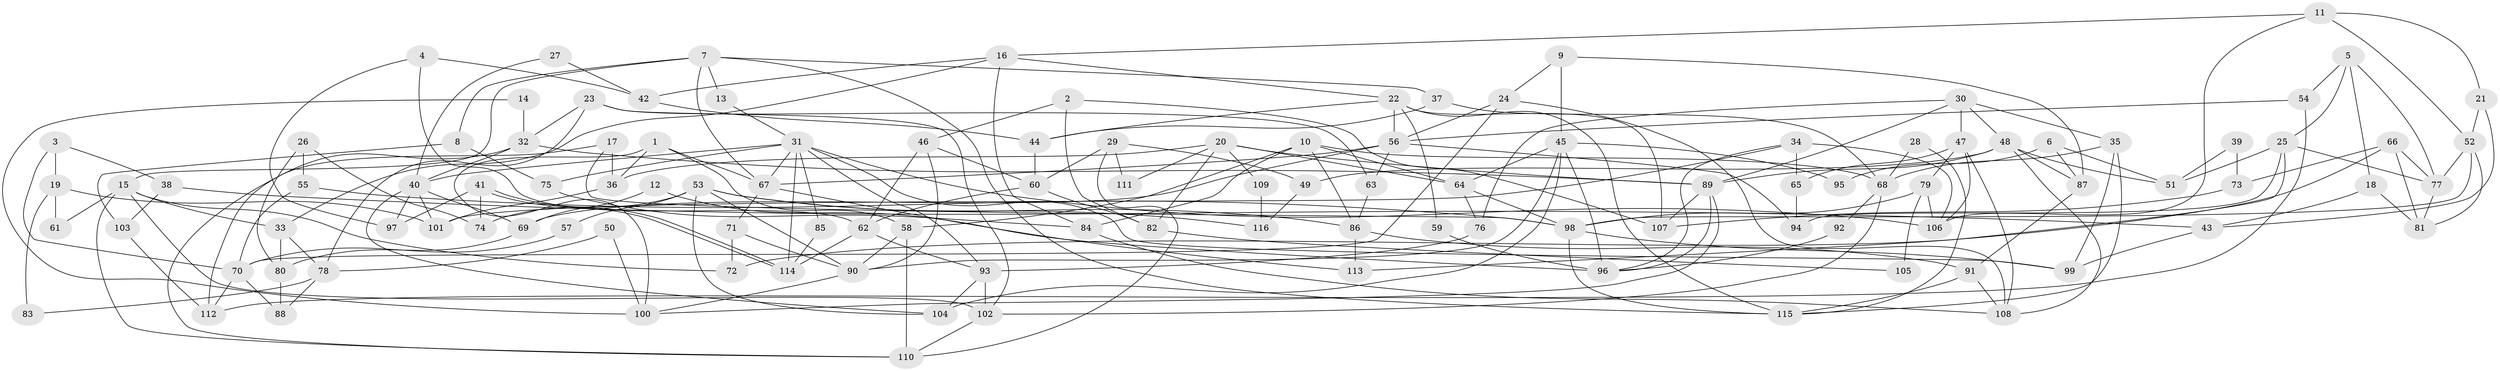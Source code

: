 // coarse degree distribution, {4: 0.19753086419753085, 3: 0.20987654320987653, 6: 0.14814814814814814, 5: 0.20987654320987653, 17: 0.012345679012345678, 9: 0.037037037037037035, 2: 0.12345679012345678, 13: 0.012345679012345678, 11: 0.012345679012345678, 12: 0.012345679012345678, 7: 0.012345679012345678, 1: 0.012345679012345678}
// Generated by graph-tools (version 1.1) at 2025/18/03/04/25 18:18:54]
// undirected, 116 vertices, 232 edges
graph export_dot {
graph [start="1"]
  node [color=gray90,style=filled];
  1;
  2;
  3;
  4;
  5;
  6;
  7;
  8;
  9;
  10;
  11;
  12;
  13;
  14;
  15;
  16;
  17;
  18;
  19;
  20;
  21;
  22;
  23;
  24;
  25;
  26;
  27;
  28;
  29;
  30;
  31;
  32;
  33;
  34;
  35;
  36;
  37;
  38;
  39;
  40;
  41;
  42;
  43;
  44;
  45;
  46;
  47;
  48;
  49;
  50;
  51;
  52;
  53;
  54;
  55;
  56;
  57;
  58;
  59;
  60;
  61;
  62;
  63;
  64;
  65;
  66;
  67;
  68;
  69;
  70;
  71;
  72;
  73;
  74;
  75;
  76;
  77;
  78;
  79;
  80;
  81;
  82;
  83;
  84;
  85;
  86;
  87;
  88;
  89;
  90;
  91;
  92;
  93;
  94;
  95;
  96;
  97;
  98;
  99;
  100;
  101;
  102;
  103;
  104;
  105;
  106;
  107;
  108;
  109;
  110;
  111;
  112;
  113;
  114;
  115;
  116;
  1 -- 58;
  1 -- 100;
  1 -- 36;
  1 -- 67;
  2 -- 107;
  2 -- 46;
  2 -- 82;
  3 -- 70;
  3 -- 38;
  3 -- 19;
  4 -- 62;
  4 -- 42;
  4 -- 97;
  5 -- 54;
  5 -- 25;
  5 -- 18;
  5 -- 77;
  6 -- 87;
  6 -- 51;
  6 -- 95;
  7 -- 15;
  7 -- 67;
  7 -- 8;
  7 -- 13;
  7 -- 37;
  7 -- 115;
  8 -- 75;
  8 -- 103;
  9 -- 87;
  9 -- 24;
  9 -- 45;
  10 -- 86;
  10 -- 64;
  10 -- 58;
  10 -- 68;
  10 -- 84;
  11 -- 106;
  11 -- 52;
  11 -- 16;
  11 -- 21;
  12 -- 69;
  12 -- 96;
  13 -- 31;
  14 -- 32;
  14 -- 100;
  15 -- 102;
  15 -- 110;
  15 -- 33;
  15 -- 61;
  15 -- 72;
  16 -- 22;
  16 -- 33;
  16 -- 42;
  16 -- 84;
  17 -- 36;
  17 -- 98;
  17 -- 110;
  18 -- 43;
  18 -- 81;
  19 -- 101;
  19 -- 61;
  19 -- 83;
  20 -- 89;
  20 -- 64;
  20 -- 36;
  20 -- 82;
  20 -- 109;
  20 -- 111;
  21 -- 52;
  21 -- 43;
  22 -- 44;
  22 -- 56;
  22 -- 59;
  22 -- 107;
  22 -- 115;
  23 -- 102;
  23 -- 63;
  23 -- 32;
  23 -- 78;
  24 -- 56;
  24 -- 108;
  24 -- 70;
  25 -- 77;
  25 -- 113;
  25 -- 51;
  25 -- 94;
  26 -- 80;
  26 -- 55;
  26 -- 74;
  27 -- 40;
  27 -- 42;
  28 -- 115;
  28 -- 68;
  29 -- 60;
  29 -- 110;
  29 -- 49;
  29 -- 111;
  30 -- 35;
  30 -- 89;
  30 -- 47;
  30 -- 48;
  30 -- 76;
  31 -- 114;
  31 -- 99;
  31 -- 40;
  31 -- 67;
  31 -- 75;
  31 -- 85;
  31 -- 93;
  31 -- 106;
  32 -- 40;
  32 -- 89;
  32 -- 112;
  33 -- 78;
  33 -- 80;
  34 -- 106;
  34 -- 101;
  34 -- 65;
  34 -- 96;
  35 -- 115;
  35 -- 68;
  35 -- 99;
  36 -- 101;
  37 -- 68;
  37 -- 44;
  38 -- 103;
  38 -- 43;
  39 -- 73;
  39 -- 51;
  40 -- 104;
  40 -- 69;
  40 -- 97;
  40 -- 101;
  41 -- 114;
  41 -- 114;
  41 -- 97;
  41 -- 74;
  42 -- 44;
  43 -- 99;
  44 -- 60;
  45 -- 96;
  45 -- 64;
  45 -- 90;
  45 -- 95;
  45 -- 104;
  46 -- 62;
  46 -- 90;
  46 -- 60;
  47 -- 79;
  47 -- 65;
  47 -- 106;
  47 -- 108;
  48 -- 108;
  48 -- 49;
  48 -- 51;
  48 -- 87;
  48 -- 89;
  49 -- 116;
  50 -- 78;
  50 -- 100;
  52 -- 81;
  52 -- 77;
  52 -- 98;
  53 -- 104;
  53 -- 74;
  53 -- 57;
  53 -- 86;
  53 -- 90;
  53 -- 116;
  54 -- 112;
  54 -- 56;
  55 -- 98;
  55 -- 70;
  56 -- 94;
  56 -- 67;
  56 -- 63;
  56 -- 69;
  57 -- 70;
  58 -- 90;
  58 -- 110;
  59 -- 96;
  60 -- 82;
  60 -- 62;
  62 -- 93;
  62 -- 114;
  63 -- 86;
  64 -- 98;
  64 -- 76;
  65 -- 94;
  66 -- 77;
  66 -- 72;
  66 -- 73;
  66 -- 81;
  67 -- 71;
  67 -- 113;
  68 -- 102;
  68 -- 92;
  69 -- 80;
  70 -- 88;
  70 -- 112;
  71 -- 90;
  71 -- 72;
  73 -- 107;
  75 -- 84;
  76 -- 93;
  77 -- 81;
  78 -- 83;
  78 -- 88;
  79 -- 98;
  79 -- 106;
  79 -- 105;
  80 -- 88;
  82 -- 105;
  84 -- 108;
  85 -- 114;
  86 -- 91;
  86 -- 113;
  87 -- 91;
  89 -- 96;
  89 -- 100;
  89 -- 107;
  90 -- 100;
  91 -- 115;
  91 -- 108;
  92 -- 96;
  93 -- 102;
  93 -- 104;
  98 -- 115;
  98 -- 99;
  102 -- 110;
  103 -- 112;
  109 -- 116;
}
